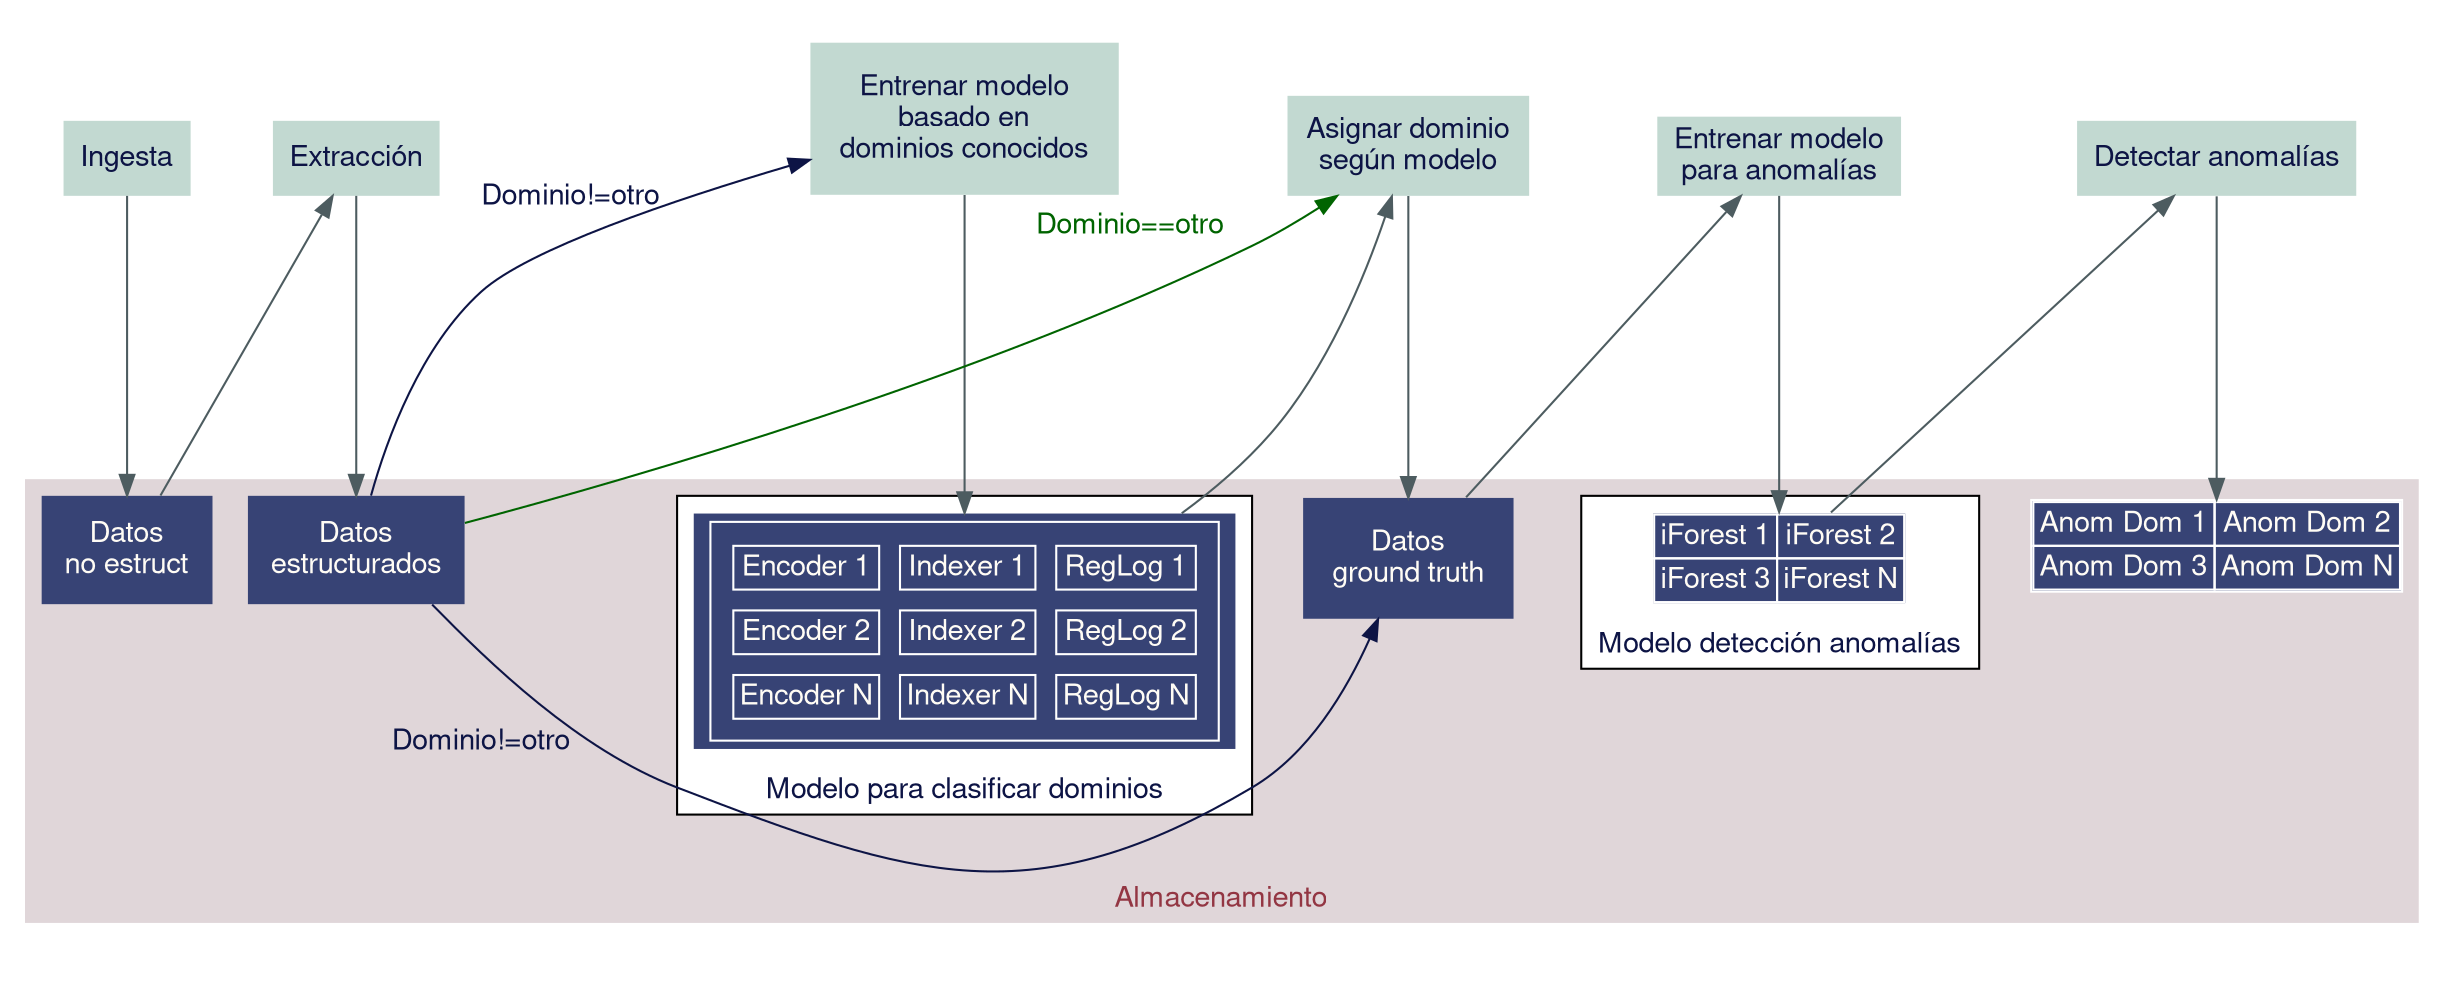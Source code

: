 digraph G {
  # dot -Tsvg file.gv -o file.svg | kitty icat file.svg
  rankdir=LR
  newrank=true
  nodesep=0.7
  ranksep=0
  fontname="Helvetica,Arial,sans-serif"
  #splines=false
  node [shape=box, style=filled, penwidth=0, fontname="Helvetica,Arial,sans-serif"];
  edge [color="#4d5c60", fontname="Helvetica,Arial,sans-serif"];

  subgraph cluster_actions {
    penwidth=0
    node [fillcolor="#c2d9d1", fontcolor="#0d1445"]

    ingesta [label="Ingesta"];
    extrac [label="Extracción"];
    modelo_clas [label="Entrenar modelo\nbasado en\ndominios conocidos", margin=0.20];
    asignar_dom [label="Asignar dominio\nsegún modelo", margin=0.13];
    modelo_anomal [label="Entrenar modelo\npara anomalías"]
    detect [label="Detectar anomalías"]
  }

  subgraph cluster_store {
    penwidth=0
    bgcolor="#e0d6d9";
    label="Almacenamiento"
    fontcolor="#933643"
    labelloc="bottom"

    node [fillcolor="#374375", fontcolor="#fffcf5"]

    no_estrct [label="Datos\nno estruct", margin=0.15];
    estruct [label="Datos\nestructurados", margin=0.15];
    
    subgraph cluster_model_class {
      penwidth=1
      bgcolor = white;
      label="Modelo para clasificar dominios"
      fontcolor="#0d1445" 
      labelloc="bottom"

      classif [
      label=<
        <table border="1" color="white" cellspacing="10">
          <tr><td>Encoder 1</td><td>Indexer 1</td><td>RegLog 1</td></tr>
          <tr><td>Encoder 2</td><td>Indexer 2</td><td>RegLog 2</td></tr>
          <tr><td>Encoder N</td><td>Indexer N</td><td>RegLog N</td></tr>
        </table>
      >]; 

    }

    ground_t [label="Datos\nground truth", margin=0.20];

    subgraph cluster_iforest {
      penwidth=1
      bgcolor= white;
      label="Modelo detección anomalías"
      fontcolor="#0d1445"
      labelloc="bottom"

      iforest[
      style=filled
      margin=0
      label=<
        <table border="1" color="white" cellspacing="0">
          <tr><td>iForest 1</td><td>iForest 2</td></tr>
          <tr><td>iForest 3</td><td>iForest N</td></tr>
        </table>
      >]; 
    }

    anoms [
      style=filled
      margin=0
      label=<
        <table border="1" color="white" cellspacing="0">
        <tr><td>Anom Dom 1</td><td>Anom Dom 2</td></tr>
        <tr><td>Anom Dom 3</td><td>Anom Dom N</td></tr>
      </table>
      >
    ];
    
    iforest
    anoms 

  }

  ingesta -> extrac -> modelo_clas -> asignar_dom -> modelo_anomal -> detect [style=invis];

  no_estrct -> estruct -> ground_t -> iforest -> anoms [style=invis]

  ingesta -> no_estrct;
  no_estrct -> extrac;
  extrac -> estruct;
  estruct -> modelo_clas [label="Dominio!=otro" color="#0d1445" fontcolor="#0d1445"];
  estruct -> asignar_dom [headlabel="Dominio==otro" labeldistance=10.0 color=darkgreen fontcolor=darkgreen];
  estruct -> ground_t [taillabel="Dominio!=otro" labeldistance=7 color="#0d1445" fontcolor="#0d1445"]
  modelo_clas -> classif;
  classif -> asignar_dom;
  asignar_dom -> ground_t;
  ground_t -> modelo_anomal;
  modelo_anomal -> iforest;
  iforest -> detect;
  detect -> anoms

  {rank=same; ingesta; no_estrct;}
  {rank=same; extrac; estruct;}
  {rank=same; modelo_clas; classif;}
  {rank=same; asignar_dom; ground_t;}
  {rank=same; modelo_anomal; iforest;}
  {rank=same; detect; anoms}
}
